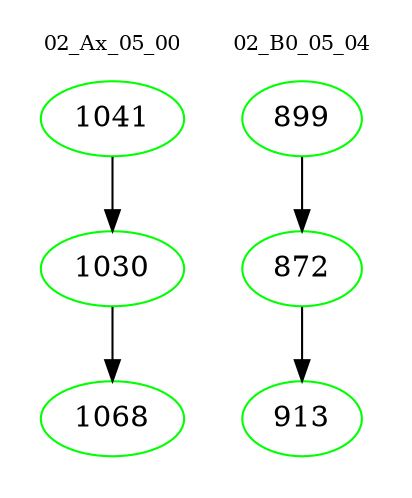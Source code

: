 digraph{
subgraph cluster_0 {
color = white
label = "02_Ax_05_00";
fontsize=10;
T0_1041 [label="1041", color="green"]
T0_1041 -> T0_1030 [color="black"]
T0_1030 [label="1030", color="green"]
T0_1030 -> T0_1068 [color="black"]
T0_1068 [label="1068", color="green"]
}
subgraph cluster_1 {
color = white
label = "02_B0_05_04";
fontsize=10;
T1_899 [label="899", color="green"]
T1_899 -> T1_872 [color="black"]
T1_872 [label="872", color="green"]
T1_872 -> T1_913 [color="black"]
T1_913 [label="913", color="green"]
}
}

